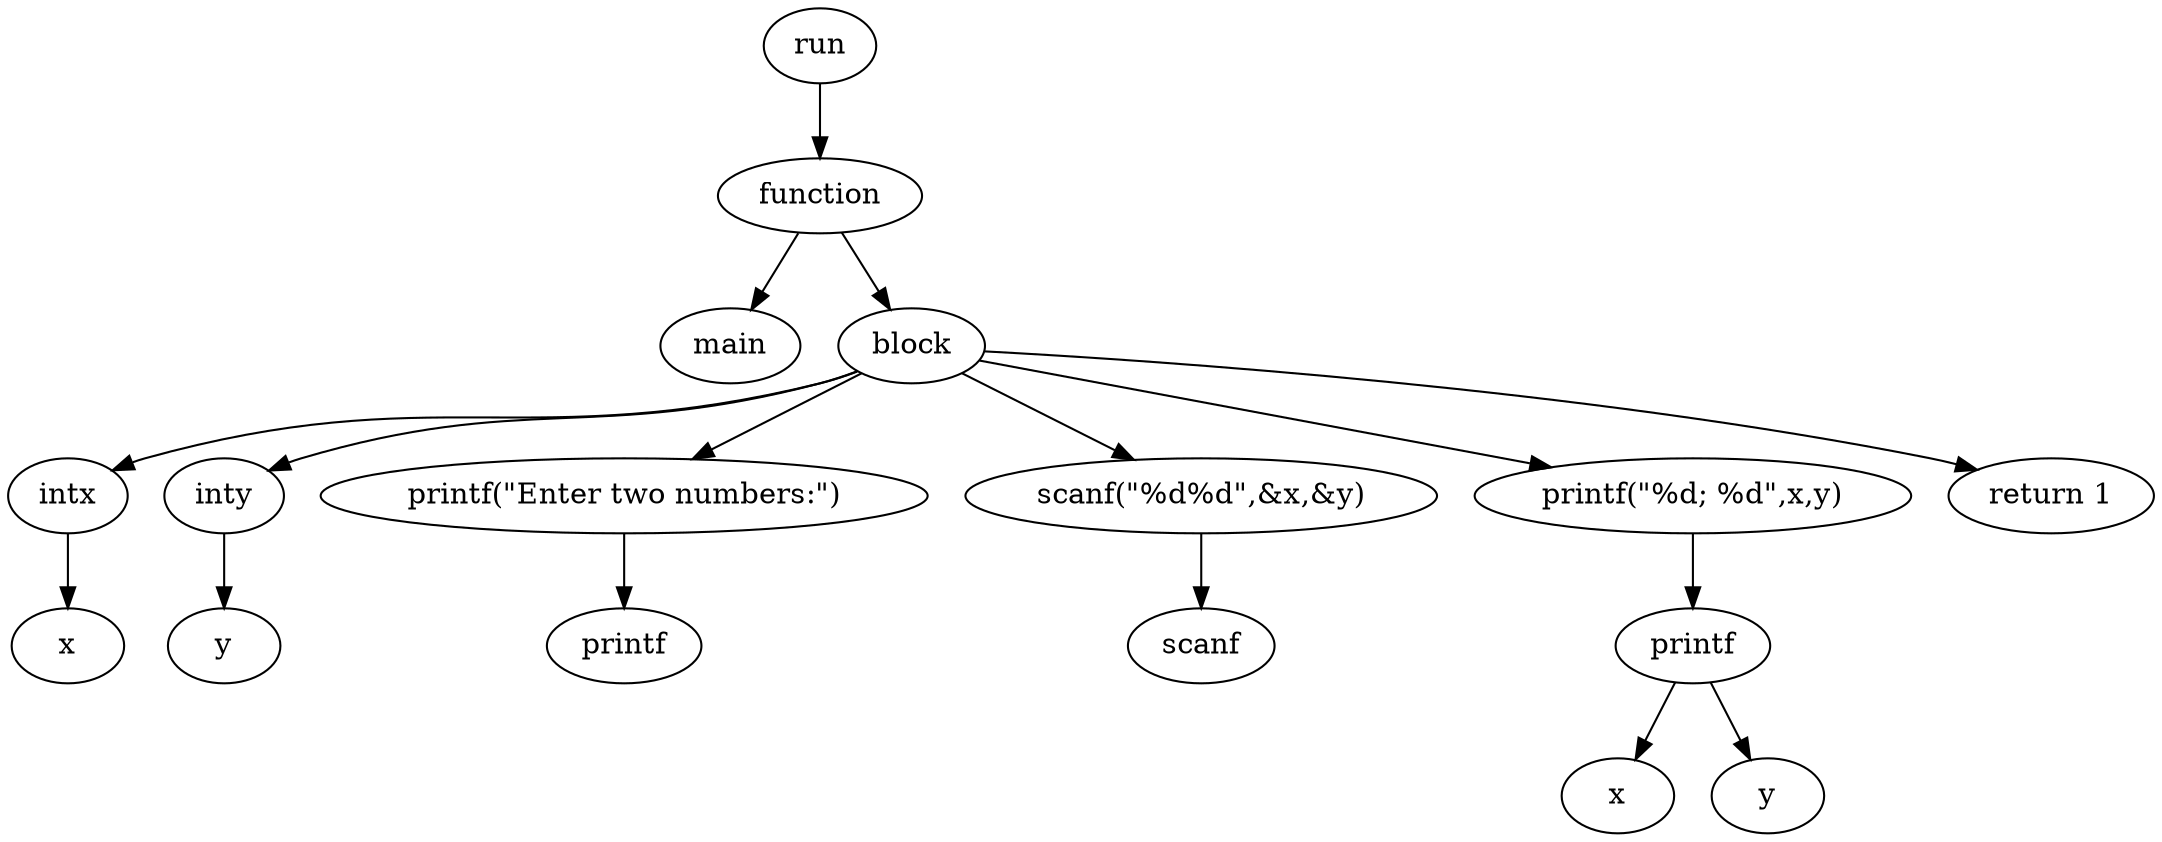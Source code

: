 digraph {
	8743555042590 [label=run]
	8743555122089 [label=function]
	8743555042590 -> 8743555122089
	8743555121189 [label=main]
	8743555122089 -> 8743555121189
	8743555121168 [label=block]
	8743555122089 -> 8743555121168
	8743555121252 [label=intx]
	8743555121168 -> 8743555121252
	8743555121810 [label=x]
	8743555121252 -> 8743555121810
	8743555121690 [label=inty]
	8743555121168 -> 8743555121690
	8743555122041 [label=y]
	8743555121690 -> 8743555122041
	8743555121921 [label="printf(\"Enter two numbers:\")"]
	8743555121168 -> 8743555121921
	8743555121402 [label=printf]
	8743555121921 -> 8743555121402
	8743555121591 [label="scanf(\"%d%d\",&x,&y)"]
	8743555121168 -> 8743555121591
	8743555121978 [label=scanf]
	8743555121591 -> 8743555121978
	8743555121768 [label="printf(\"%d; %d\",x,y)"]
	8743555121168 -> 8743555121768
	8743555524509 [label=printf]
	8743555121768 -> 8743555524509
	8743555523747 [label=x]
	8743555524509 -> 8743555523747
	8743555524107 [label=y]
	8743555524509 -> 8743555524107
	8743555086394 [label="return 1"]
	8743555121168 -> 8743555086394
}

